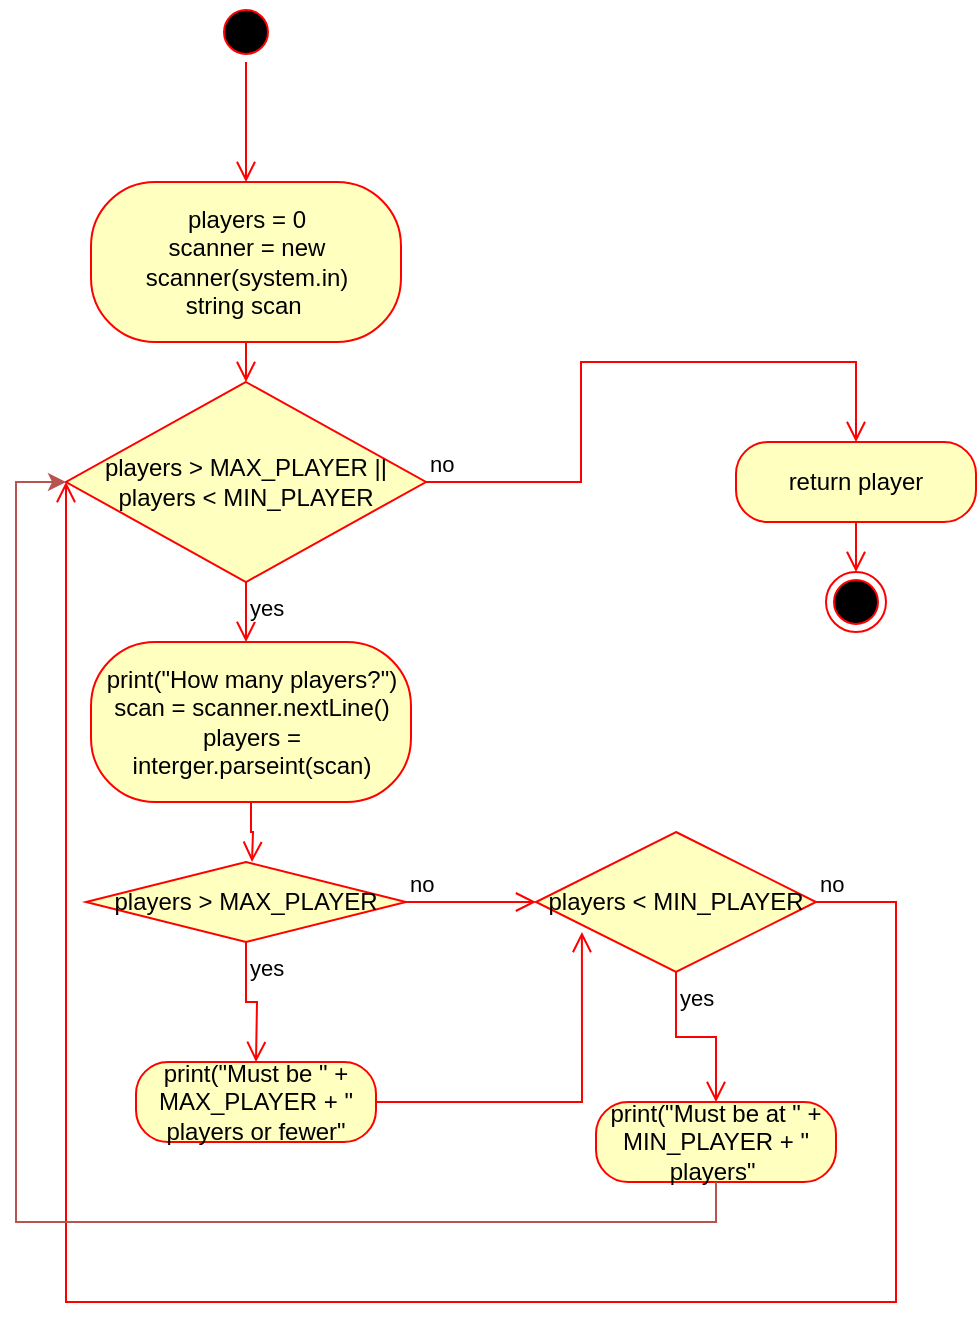 <mxfile version="17.1.0" type="device"><diagram id="vLRXlUMxKMuzSpbviT_5" name="Page-1"><mxGraphModel dx="781" dy="1112" grid="1" gridSize="10" guides="1" tooltips="1" connect="1" arrows="1" fold="1" page="1" pageScale="1" pageWidth="850" pageHeight="1100" math="0" shadow="0"><root><mxCell id="0"/><mxCell id="1" parent="0"/><mxCell id="VwIg9ZvsrC6PbRuwIbN3-1" value="" style="ellipse;html=1;shape=startState;fillColor=#000000;strokeColor=#ff0000;" vertex="1" parent="1"><mxGeometry x="160" y="120" width="30" height="30" as="geometry"/></mxCell><mxCell id="VwIg9ZvsrC6PbRuwIbN3-2" value="" style="edgeStyle=orthogonalEdgeStyle;html=1;verticalAlign=bottom;endArrow=open;endSize=8;strokeColor=#ff0000;rounded=0;" edge="1" source="VwIg9ZvsrC6PbRuwIbN3-1" parent="1"><mxGeometry relative="1" as="geometry"><mxPoint x="175" y="210" as="targetPoint"/></mxGeometry></mxCell><mxCell id="VwIg9ZvsrC6PbRuwIbN3-3" value="players = 0&lt;br&gt;scanner = new scanner(system.in)&lt;br&gt;string scan&amp;nbsp;" style="rounded=1;whiteSpace=wrap;html=1;arcSize=40;fontColor=#000000;fillColor=#ffffc0;strokeColor=#ff0000;" vertex="1" parent="1"><mxGeometry x="97.5" y="210" width="155" height="80" as="geometry"/></mxCell><mxCell id="VwIg9ZvsrC6PbRuwIbN3-4" value="" style="edgeStyle=orthogonalEdgeStyle;html=1;verticalAlign=bottom;endArrow=open;endSize=8;strokeColor=#ff0000;rounded=0;" edge="1" source="VwIg9ZvsrC6PbRuwIbN3-3" parent="1"><mxGeometry relative="1" as="geometry"><mxPoint x="175" y="310" as="targetPoint"/></mxGeometry></mxCell><mxCell id="VwIg9ZvsrC6PbRuwIbN3-8" value="players &amp;gt; MAX_PLAYER || players &amp;lt; MIN_PLAYER" style="rhombus;whiteSpace=wrap;html=1;fillColor=#ffffc0;strokeColor=#ff0000;" vertex="1" parent="1"><mxGeometry x="85" y="310" width="180" height="100" as="geometry"/></mxCell><mxCell id="VwIg9ZvsrC6PbRuwIbN3-9" value="no" style="edgeStyle=orthogonalEdgeStyle;html=1;align=left;verticalAlign=bottom;endArrow=open;endSize=8;strokeColor=#ff0000;rounded=0;entryX=0.5;entryY=0;entryDx=0;entryDy=0;" edge="1" source="VwIg9ZvsrC6PbRuwIbN3-8" parent="1" target="VwIg9ZvsrC6PbRuwIbN3-13"><mxGeometry x="-1" relative="1" as="geometry"><mxPoint x="290" y="360" as="targetPoint"/></mxGeometry></mxCell><mxCell id="VwIg9ZvsrC6PbRuwIbN3-10" value="yes" style="edgeStyle=orthogonalEdgeStyle;html=1;align=left;verticalAlign=top;endArrow=open;endSize=8;strokeColor=#ff0000;rounded=0;" edge="1" source="VwIg9ZvsrC6PbRuwIbN3-8" parent="1"><mxGeometry x="-1" relative="1" as="geometry"><mxPoint x="175" y="440" as="targetPoint"/></mxGeometry></mxCell><mxCell id="VwIg9ZvsrC6PbRuwIbN3-11" value="print(&quot;How many players?&quot;)&lt;br&gt;scan = scanner.nextLine()&lt;br&gt;players = interger.parseint(scan)" style="rounded=1;whiteSpace=wrap;html=1;arcSize=40;fontColor=#000000;fillColor=#ffffc0;strokeColor=#ff0000;" vertex="1" parent="1"><mxGeometry x="97.5" y="440" width="160" height="80" as="geometry"/></mxCell><mxCell id="VwIg9ZvsrC6PbRuwIbN3-12" value="" style="edgeStyle=orthogonalEdgeStyle;html=1;verticalAlign=bottom;endArrow=open;endSize=8;strokeColor=#ff0000;rounded=0;" edge="1" source="VwIg9ZvsrC6PbRuwIbN3-11" parent="1"><mxGeometry relative="1" as="geometry"><mxPoint x="178" y="550" as="targetPoint"/></mxGeometry></mxCell><mxCell id="VwIg9ZvsrC6PbRuwIbN3-13" value="return player" style="rounded=1;whiteSpace=wrap;html=1;arcSize=40;fontColor=#000000;fillColor=#ffffc0;strokeColor=#ff0000;" vertex="1" parent="1"><mxGeometry x="420" y="340" width="120" height="40" as="geometry"/></mxCell><mxCell id="VwIg9ZvsrC6PbRuwIbN3-14" value="" style="edgeStyle=orthogonalEdgeStyle;html=1;verticalAlign=bottom;endArrow=open;endSize=8;strokeColor=#ff0000;rounded=0;" edge="1" source="VwIg9ZvsrC6PbRuwIbN3-13" parent="1" target="VwIg9ZvsrC6PbRuwIbN3-23"><mxGeometry relative="1" as="geometry"><mxPoint x="480" y="420" as="targetPoint"/></mxGeometry></mxCell><mxCell id="VwIg9ZvsrC6PbRuwIbN3-15" value="players &amp;gt; MAX_PLAYER" style="rhombus;whiteSpace=wrap;html=1;fillColor=#ffffc0;strokeColor=#ff0000;" vertex="1" parent="1"><mxGeometry x="95" y="550" width="160" height="40" as="geometry"/></mxCell><mxCell id="VwIg9ZvsrC6PbRuwIbN3-16" value="no" style="edgeStyle=orthogonalEdgeStyle;html=1;align=left;verticalAlign=bottom;endArrow=open;endSize=8;strokeColor=#ff0000;rounded=0;" edge="1" source="VwIg9ZvsrC6PbRuwIbN3-15" parent="1"><mxGeometry x="-1" relative="1" as="geometry"><mxPoint x="320" y="570" as="targetPoint"/></mxGeometry></mxCell><mxCell id="VwIg9ZvsrC6PbRuwIbN3-17" value="yes" style="edgeStyle=orthogonalEdgeStyle;html=1;align=left;verticalAlign=top;endArrow=open;endSize=8;strokeColor=#ff0000;rounded=0;" edge="1" source="VwIg9ZvsrC6PbRuwIbN3-15" parent="1"><mxGeometry x="-1" relative="1" as="geometry"><mxPoint x="180" y="650" as="targetPoint"/></mxGeometry></mxCell><mxCell id="VwIg9ZvsrC6PbRuwIbN3-18" value="print(&quot;Must be &quot; + MAX_PLAYER + &quot; players or fewer&quot;" style="rounded=1;whiteSpace=wrap;html=1;arcSize=40;fontColor=#000000;fillColor=#ffffc0;strokeColor=#ff0000;" vertex="1" parent="1"><mxGeometry x="120" y="650" width="120" height="40" as="geometry"/></mxCell><mxCell id="VwIg9ZvsrC6PbRuwIbN3-19" value="" style="edgeStyle=orthogonalEdgeStyle;html=1;verticalAlign=bottom;endArrow=open;endSize=8;strokeColor=#ff0000;rounded=0;entryX=0.164;entryY=0.714;entryDx=0;entryDy=0;entryPerimeter=0;" edge="1" source="VwIg9ZvsrC6PbRuwIbN3-18" parent="1" target="VwIg9ZvsrC6PbRuwIbN3-20"><mxGeometry relative="1" as="geometry"><mxPoint x="180" y="730" as="targetPoint"/></mxGeometry></mxCell><mxCell id="VwIg9ZvsrC6PbRuwIbN3-20" value="players &amp;lt; MIN_PLAYER" style="rhombus;whiteSpace=wrap;html=1;fillColor=#ffffc0;strokeColor=#ff0000;" vertex="1" parent="1"><mxGeometry x="320" y="535" width="140" height="70" as="geometry"/></mxCell><mxCell id="VwIg9ZvsrC6PbRuwIbN3-21" value="no" style="edgeStyle=orthogonalEdgeStyle;html=1;align=left;verticalAlign=bottom;endArrow=open;endSize=8;strokeColor=#ff0000;rounded=0;entryX=0;entryY=0.5;entryDx=0;entryDy=0;" edge="1" source="VwIg9ZvsrC6PbRuwIbN3-20" parent="1" target="VwIg9ZvsrC6PbRuwIbN3-8"><mxGeometry x="-1" relative="1" as="geometry"><mxPoint x="630" y="650" as="targetPoint"/><Array as="points"><mxPoint x="500" y="570"/><mxPoint x="500" y="770"/><mxPoint x="85" y="770"/></Array></mxGeometry></mxCell><mxCell id="VwIg9ZvsrC6PbRuwIbN3-22" value="yes" style="edgeStyle=orthogonalEdgeStyle;html=1;align=left;verticalAlign=top;endArrow=open;endSize=8;strokeColor=#ff0000;rounded=0;" edge="1" source="VwIg9ZvsrC6PbRuwIbN3-20" parent="1" target="VwIg9ZvsrC6PbRuwIbN3-24"><mxGeometry x="-1" relative="1" as="geometry"><mxPoint x="390" y="660" as="targetPoint"/></mxGeometry></mxCell><mxCell id="VwIg9ZvsrC6PbRuwIbN3-23" value="" style="ellipse;html=1;shape=endState;fillColor=#000000;strokeColor=#ff0000;" vertex="1" parent="1"><mxGeometry x="465" y="405" width="30" height="30" as="geometry"/></mxCell><mxCell id="VwIg9ZvsrC6PbRuwIbN3-24" value="print(&quot;Must be at &quot; + MIN_PLAYER + &quot; players&quot;&amp;nbsp;" style="rounded=1;whiteSpace=wrap;html=1;arcSize=40;fontColor=#000000;fillColor=#ffffc0;strokeColor=#ff0000;" vertex="1" parent="1"><mxGeometry x="350" y="670" width="120" height="40" as="geometry"/></mxCell><mxCell id="VwIg9ZvsrC6PbRuwIbN3-27" value="" style="endArrow=classic;html=1;rounded=0;exitX=0.5;exitY=1;exitDx=0;exitDy=0;entryX=0;entryY=0.5;entryDx=0;entryDy=0;fillColor=#f8cecc;strokeColor=#B85450;" edge="1" parent="1" source="VwIg9ZvsrC6PbRuwIbN3-24" target="VwIg9ZvsrC6PbRuwIbN3-8"><mxGeometry width="50" height="50" relative="1" as="geometry"><mxPoint x="380" y="510" as="sourcePoint"/><mxPoint x="50" y="740" as="targetPoint"/><Array as="points"><mxPoint x="410" y="730"/><mxPoint x="60" y="730"/><mxPoint x="60" y="360"/></Array></mxGeometry></mxCell></root></mxGraphModel></diagram></mxfile>